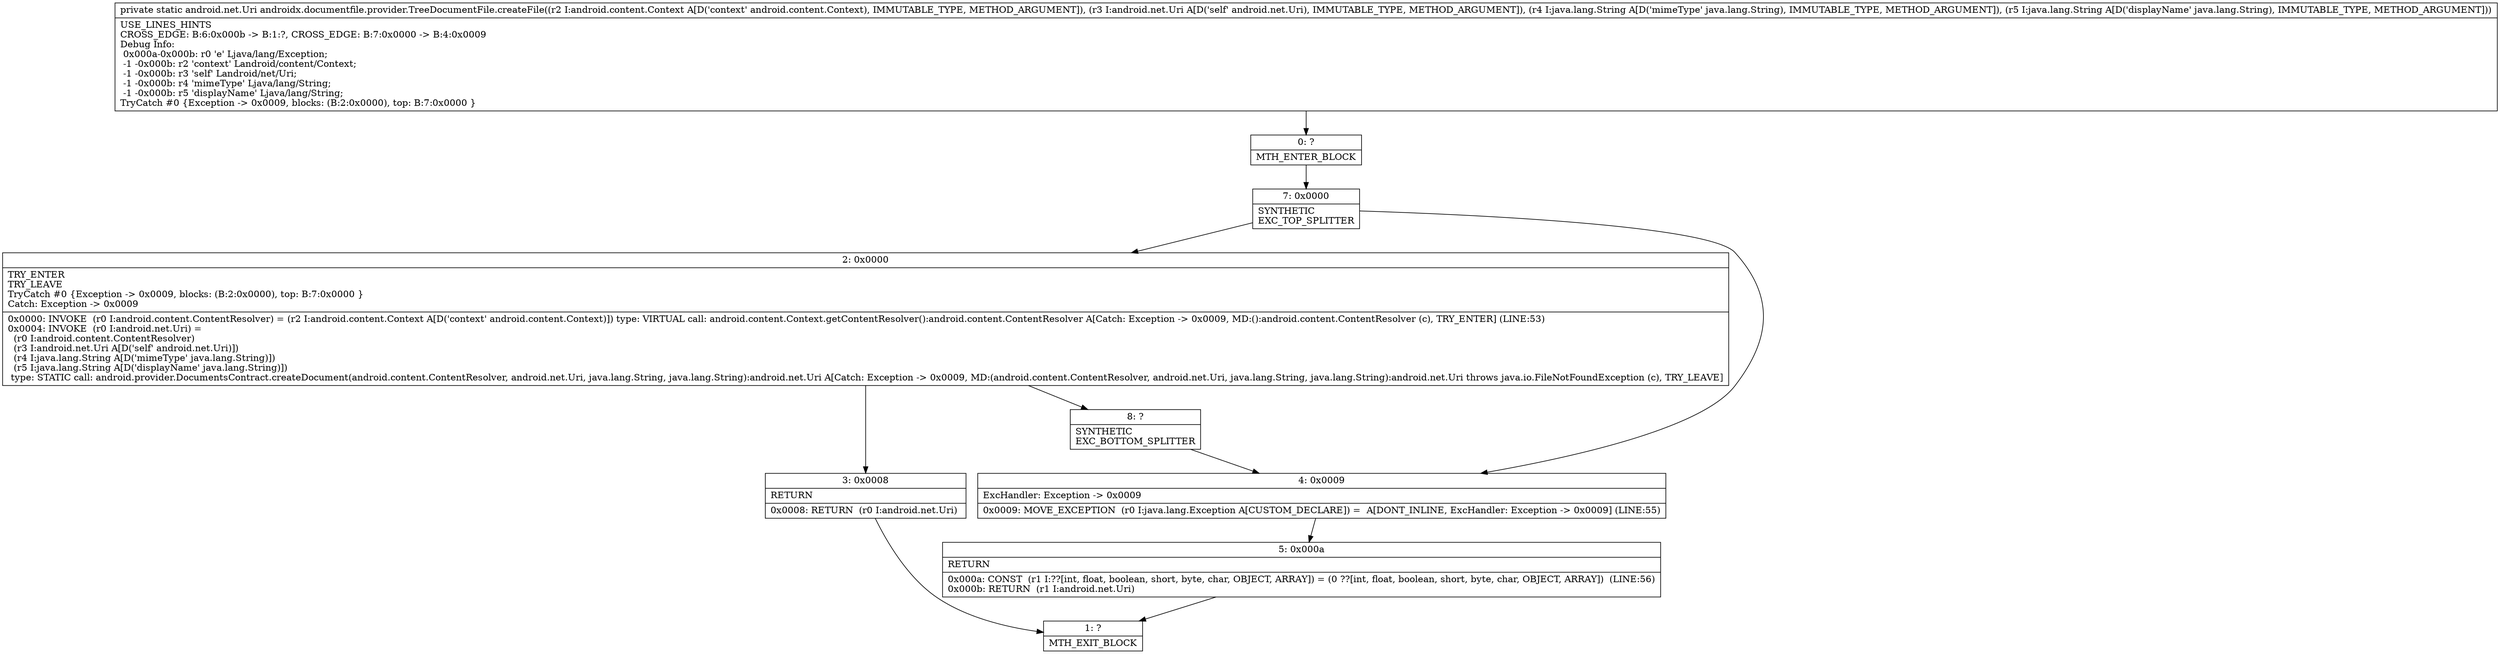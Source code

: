 digraph "CFG forandroidx.documentfile.provider.TreeDocumentFile.createFile(Landroid\/content\/Context;Landroid\/net\/Uri;Ljava\/lang\/String;Ljava\/lang\/String;)Landroid\/net\/Uri;" {
Node_0 [shape=record,label="{0\:\ ?|MTH_ENTER_BLOCK\l}"];
Node_7 [shape=record,label="{7\:\ 0x0000|SYNTHETIC\lEXC_TOP_SPLITTER\l}"];
Node_2 [shape=record,label="{2\:\ 0x0000|TRY_ENTER\lTRY_LEAVE\lTryCatch #0 \{Exception \-\> 0x0009, blocks: (B:2:0x0000), top: B:7:0x0000 \}\lCatch: Exception \-\> 0x0009\l|0x0000: INVOKE  (r0 I:android.content.ContentResolver) = (r2 I:android.content.Context A[D('context' android.content.Context)]) type: VIRTUAL call: android.content.Context.getContentResolver():android.content.ContentResolver A[Catch: Exception \-\> 0x0009, MD:():android.content.ContentResolver (c), TRY_ENTER] (LINE:53)\l0x0004: INVOKE  (r0 I:android.net.Uri) = \l  (r0 I:android.content.ContentResolver)\l  (r3 I:android.net.Uri A[D('self' android.net.Uri)])\l  (r4 I:java.lang.String A[D('mimeType' java.lang.String)])\l  (r5 I:java.lang.String A[D('displayName' java.lang.String)])\l type: STATIC call: android.provider.DocumentsContract.createDocument(android.content.ContentResolver, android.net.Uri, java.lang.String, java.lang.String):android.net.Uri A[Catch: Exception \-\> 0x0009, MD:(android.content.ContentResolver, android.net.Uri, java.lang.String, java.lang.String):android.net.Uri throws java.io.FileNotFoundException (c), TRY_LEAVE]\l}"];
Node_3 [shape=record,label="{3\:\ 0x0008|RETURN\l|0x0008: RETURN  (r0 I:android.net.Uri) \l}"];
Node_1 [shape=record,label="{1\:\ ?|MTH_EXIT_BLOCK\l}"];
Node_8 [shape=record,label="{8\:\ ?|SYNTHETIC\lEXC_BOTTOM_SPLITTER\l}"];
Node_4 [shape=record,label="{4\:\ 0x0009|ExcHandler: Exception \-\> 0x0009\l|0x0009: MOVE_EXCEPTION  (r0 I:java.lang.Exception A[CUSTOM_DECLARE]) =  A[DONT_INLINE, ExcHandler: Exception \-\> 0x0009] (LINE:55)\l}"];
Node_5 [shape=record,label="{5\:\ 0x000a|RETURN\l|0x000a: CONST  (r1 I:??[int, float, boolean, short, byte, char, OBJECT, ARRAY]) = (0 ??[int, float, boolean, short, byte, char, OBJECT, ARRAY])  (LINE:56)\l0x000b: RETURN  (r1 I:android.net.Uri) \l}"];
MethodNode[shape=record,label="{private static android.net.Uri androidx.documentfile.provider.TreeDocumentFile.createFile((r2 I:android.content.Context A[D('context' android.content.Context), IMMUTABLE_TYPE, METHOD_ARGUMENT]), (r3 I:android.net.Uri A[D('self' android.net.Uri), IMMUTABLE_TYPE, METHOD_ARGUMENT]), (r4 I:java.lang.String A[D('mimeType' java.lang.String), IMMUTABLE_TYPE, METHOD_ARGUMENT]), (r5 I:java.lang.String A[D('displayName' java.lang.String), IMMUTABLE_TYPE, METHOD_ARGUMENT]))  | USE_LINES_HINTS\lCROSS_EDGE: B:6:0x000b \-\> B:1:?, CROSS_EDGE: B:7:0x0000 \-\> B:4:0x0009\lDebug Info:\l  0x000a\-0x000b: r0 'e' Ljava\/lang\/Exception;\l  \-1 \-0x000b: r2 'context' Landroid\/content\/Context;\l  \-1 \-0x000b: r3 'self' Landroid\/net\/Uri;\l  \-1 \-0x000b: r4 'mimeType' Ljava\/lang\/String;\l  \-1 \-0x000b: r5 'displayName' Ljava\/lang\/String;\lTryCatch #0 \{Exception \-\> 0x0009, blocks: (B:2:0x0000), top: B:7:0x0000 \}\l}"];
MethodNode -> Node_0;Node_0 -> Node_7;
Node_7 -> Node_2;
Node_7 -> Node_4;
Node_2 -> Node_3;
Node_2 -> Node_8;
Node_3 -> Node_1;
Node_8 -> Node_4;
Node_4 -> Node_5;
Node_5 -> Node_1;
}

